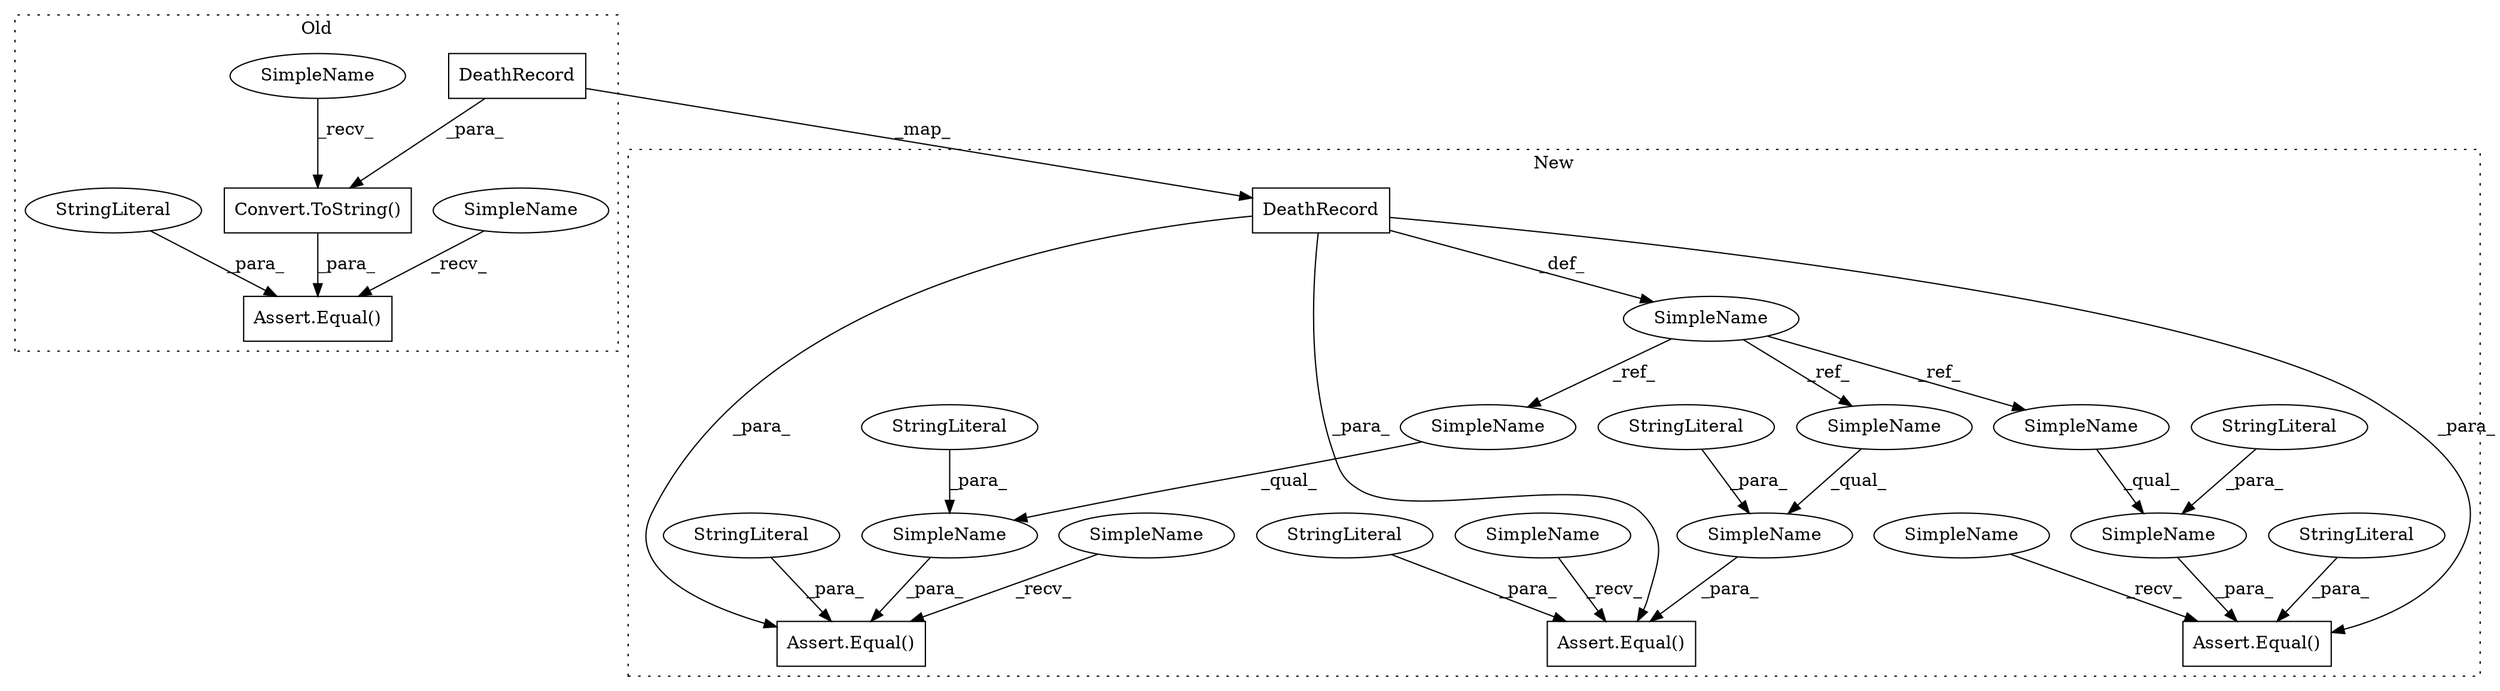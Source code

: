 digraph G {
subgraph cluster0 {
1 [label="DeathRecord" a="11" s="4869" l="14" shape="box"];
13 [label="Convert.ToString()" a="32" s="4860,4927" l="9,1" shape="box"];
17 [label="Assert.Equal()" a="32" s="4803,4928" l="6,1" shape="box"];
18 [label="StringLiteral" a="45" s="4809" l="41" shape="ellipse"];
22 [label="SimpleName" a="42" s="4796" l="6" shape="ellipse"];
23 [label="SimpleName" a="42" s="4852" l="7" shape="ellipse"];
label = "Old";
style="dotted";
}
subgraph cluster1 {
2 [label="DeathRecord" a="11" s="5383" l="14" shape="box"];
3 [label="SimpleName" a="42" s="5366" l="14" shape="ellipse"];
4 [label="SimpleName" a="42" s="5482,5503" l="15,1" shape="ellipse"];
5 [label="Assert.Equal()" a="32" s="5463,5504" l="6,1" shape="box"];
6 [label="SimpleName" a="42" s="5618,5642" l="15,1" shape="ellipse"];
7 [label="Assert.Equal()" a="32" s="5606,5643" l="6,1" shape="box"];
8 [label="SimpleName" a="42" s="5559,5582" l="15,1" shape="ellipse"];
9 [label="Assert.Equal()" a="32" s="5527,5583" l="6,1" shape="box"];
10 [label="StringLiteral" a="45" s="5533" l="24" shape="ellipse"];
11 [label="StringLiteral" a="45" s="5469" l="11" shape="ellipse"];
12 [label="StringLiteral" a="45" s="5612" l="4" shape="ellipse"];
14 [label="StringLiteral" a="45" s="5497" l="6" shape="ellipse"];
15 [label="StringLiteral" a="45" s="5574" l="8" shape="ellipse"];
16 [label="StringLiteral" a="45" s="5633" l="9" shape="ellipse"];
19 [label="SimpleName" a="42" s="5618" l="14" shape="ellipse"];
20 [label="SimpleName" a="42" s="5482" l="14" shape="ellipse"];
21 [label="SimpleName" a="42" s="5559" l="14" shape="ellipse"];
24 [label="SimpleName" a="42" s="5520" l="6" shape="ellipse"];
25 [label="SimpleName" a="42" s="5456" l="6" shape="ellipse"];
26 [label="SimpleName" a="42" s="5599" l="6" shape="ellipse"];
label = "New";
style="dotted";
}
1 -> 2 [label="_map_"];
1 -> 13 [label="_para_"];
2 -> 3 [label="_def_"];
2 -> 9 [label="_para_"];
2 -> 7 [label="_para_"];
2 -> 5 [label="_para_"];
3 -> 21 [label="_ref_"];
3 -> 20 [label="_ref_"];
3 -> 19 [label="_ref_"];
4 -> 5 [label="_para_"];
6 -> 7 [label="_para_"];
8 -> 9 [label="_para_"];
10 -> 9 [label="_para_"];
11 -> 5 [label="_para_"];
12 -> 7 [label="_para_"];
13 -> 17 [label="_para_"];
14 -> 4 [label="_para_"];
15 -> 8 [label="_para_"];
16 -> 6 [label="_para_"];
18 -> 17 [label="_para_"];
19 -> 6 [label="_qual_"];
20 -> 4 [label="_qual_"];
21 -> 8 [label="_qual_"];
22 -> 17 [label="_recv_"];
23 -> 13 [label="_recv_"];
24 -> 9 [label="_recv_"];
25 -> 5 [label="_recv_"];
26 -> 7 [label="_recv_"];
}